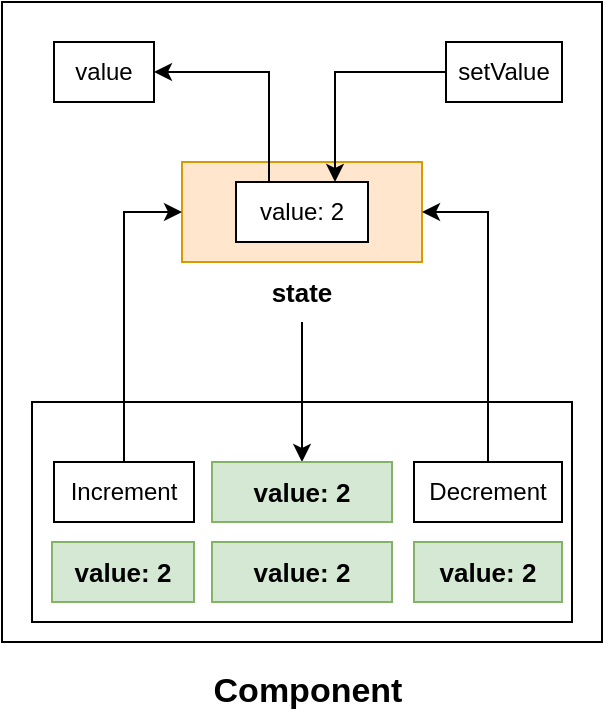 <mxfile version="25.0.2">
  <diagram name="Page-1" id="1NtEs0bNCJjceb8nurTM">
    <mxGraphModel dx="529" dy="350" grid="1" gridSize="10" guides="1" tooltips="1" connect="1" arrows="1" fold="1" page="1" pageScale="1" pageWidth="827" pageHeight="1169" math="0" shadow="0">
      <root>
        <mxCell id="0" />
        <mxCell id="1" parent="0" />
        <mxCell id="y8AFtqv3hMewkzetwp9q-1" value="" style="rounded=0;whiteSpace=wrap;html=1;" parent="1" vertex="1">
          <mxGeometry x="264" y="130" width="300" height="320" as="geometry" />
        </mxCell>
        <mxCell id="y8AFtqv3hMewkzetwp9q-6" value="" style="rounded=0;whiteSpace=wrap;html=1;" parent="1" vertex="1">
          <mxGeometry x="279" y="330" width="270" height="110" as="geometry" />
        </mxCell>
        <mxCell id="y8AFtqv3hMewkzetwp9q-2" value="Component" style="text;html=1;align=center;verticalAlign=middle;whiteSpace=wrap;rounded=0;fontStyle=1;fontSize=17;" parent="1" vertex="1">
          <mxGeometry x="264" y="460" width="306" height="30" as="geometry" />
        </mxCell>
        <mxCell id="y8AFtqv3hMewkzetwp9q-3" value="" style="rounded=0;whiteSpace=wrap;html=1;fillColor=#ffe6cc;strokeColor=#d79b00;" parent="1" vertex="1">
          <mxGeometry x="354" y="210" width="120" height="50" as="geometry" />
        </mxCell>
        <mxCell id="y8AFtqv3hMewkzetwp9q-4" value="value: 2" style="rounded=0;whiteSpace=wrap;html=1;" parent="1" vertex="1">
          <mxGeometry x="381" y="220" width="66" height="30" as="geometry" />
        </mxCell>
        <mxCell id="y8AFtqv3hMewkzetwp9q-12" style="edgeStyle=orthogonalEdgeStyle;rounded=0;orthogonalLoop=1;jettySize=auto;html=1;entryX=0.5;entryY=0;entryDx=0;entryDy=0;" parent="1" source="y8AFtqv3hMewkzetwp9q-5" target="y8AFtqv3hMewkzetwp9q-9" edge="1">
          <mxGeometry relative="1" as="geometry" />
        </mxCell>
        <mxCell id="y8AFtqv3hMewkzetwp9q-5" value="state" style="text;html=1;align=center;verticalAlign=middle;whiteSpace=wrap;rounded=0;fontStyle=1;fontSize=13;" parent="1" vertex="1">
          <mxGeometry x="351" y="260" width="126" height="30" as="geometry" />
        </mxCell>
        <mxCell id="y8AFtqv3hMewkzetwp9q-10" style="edgeStyle=orthogonalEdgeStyle;rounded=0;orthogonalLoop=1;jettySize=auto;html=1;entryX=0;entryY=0.5;entryDx=0;entryDy=0;" parent="1" source="y8AFtqv3hMewkzetwp9q-7" target="y8AFtqv3hMewkzetwp9q-3" edge="1">
          <mxGeometry relative="1" as="geometry" />
        </mxCell>
        <mxCell id="y8AFtqv3hMewkzetwp9q-7" value="Increment" style="rounded=0;whiteSpace=wrap;html=1;" parent="1" vertex="1">
          <mxGeometry x="290" y="360" width="70" height="30" as="geometry" />
        </mxCell>
        <mxCell id="y8AFtqv3hMewkzetwp9q-11" style="edgeStyle=orthogonalEdgeStyle;rounded=0;orthogonalLoop=1;jettySize=auto;html=1;entryX=1;entryY=0.5;entryDx=0;entryDy=0;" parent="1" source="y8AFtqv3hMewkzetwp9q-8" target="y8AFtqv3hMewkzetwp9q-3" edge="1">
          <mxGeometry relative="1" as="geometry" />
        </mxCell>
        <mxCell id="y8AFtqv3hMewkzetwp9q-8" value="Decrement" style="rounded=0;whiteSpace=wrap;html=1;" parent="1" vertex="1">
          <mxGeometry x="470" y="360" width="74" height="30" as="geometry" />
        </mxCell>
        <mxCell id="y8AFtqv3hMewkzetwp9q-9" value="value: 2" style="text;html=1;align=center;verticalAlign=middle;whiteSpace=wrap;rounded=0;fontStyle=1;fontSize=13;fillColor=#d5e8d4;strokeColor=#82b366;" parent="1" vertex="1">
          <mxGeometry x="369" y="360" width="90" height="30" as="geometry" />
        </mxCell>
        <mxCell id="y8AFtqv3hMewkzetwp9q-13" value="value: 2" style="text;html=1;align=center;verticalAlign=middle;whiteSpace=wrap;rounded=0;fontStyle=1;fontSize=13;fillColor=#d5e8d4;strokeColor=#82b366;" parent="1" vertex="1">
          <mxGeometry x="369" y="400" width="90" height="30" as="geometry" />
        </mxCell>
        <mxCell id="y8AFtqv3hMewkzetwp9q-14" value="value: 2" style="text;html=1;align=center;verticalAlign=middle;whiteSpace=wrap;rounded=0;fontStyle=1;fontSize=13;fillColor=#d5e8d4;strokeColor=#82b366;" parent="1" vertex="1">
          <mxGeometry x="289" y="400" width="71" height="30" as="geometry" />
        </mxCell>
        <mxCell id="y8AFtqv3hMewkzetwp9q-15" value="value: 2" style="text;html=1;align=center;verticalAlign=middle;whiteSpace=wrap;rounded=0;fontStyle=1;fontSize=13;fillColor=#d5e8d4;strokeColor=#82b366;" parent="1" vertex="1">
          <mxGeometry x="470" y="400" width="74" height="30" as="geometry" />
        </mxCell>
        <mxCell id="y8AFtqv3hMewkzetwp9q-17" style="edgeStyle=orthogonalEdgeStyle;rounded=0;orthogonalLoop=1;jettySize=auto;html=1;entryX=0.25;entryY=0;entryDx=0;entryDy=0;startArrow=classic;startFill=1;endArrow=none;endFill=0;" parent="1" source="y8AFtqv3hMewkzetwp9q-16" target="y8AFtqv3hMewkzetwp9q-4" edge="1">
          <mxGeometry relative="1" as="geometry" />
        </mxCell>
        <mxCell id="y8AFtqv3hMewkzetwp9q-16" value="value" style="rounded=0;whiteSpace=wrap;html=1;" parent="1" vertex="1">
          <mxGeometry x="290" y="150" width="50" height="30" as="geometry" />
        </mxCell>
        <mxCell id="y8AFtqv3hMewkzetwp9q-19" style="edgeStyle=orthogonalEdgeStyle;rounded=0;orthogonalLoop=1;jettySize=auto;html=1;entryX=0.75;entryY=0;entryDx=0;entryDy=0;" parent="1" source="y8AFtqv3hMewkzetwp9q-18" target="y8AFtqv3hMewkzetwp9q-4" edge="1">
          <mxGeometry relative="1" as="geometry" />
        </mxCell>
        <mxCell id="y8AFtqv3hMewkzetwp9q-18" value="setValue" style="rounded=0;whiteSpace=wrap;html=1;" parent="1" vertex="1">
          <mxGeometry x="486" y="150" width="58" height="30" as="geometry" />
        </mxCell>
      </root>
    </mxGraphModel>
  </diagram>
</mxfile>
